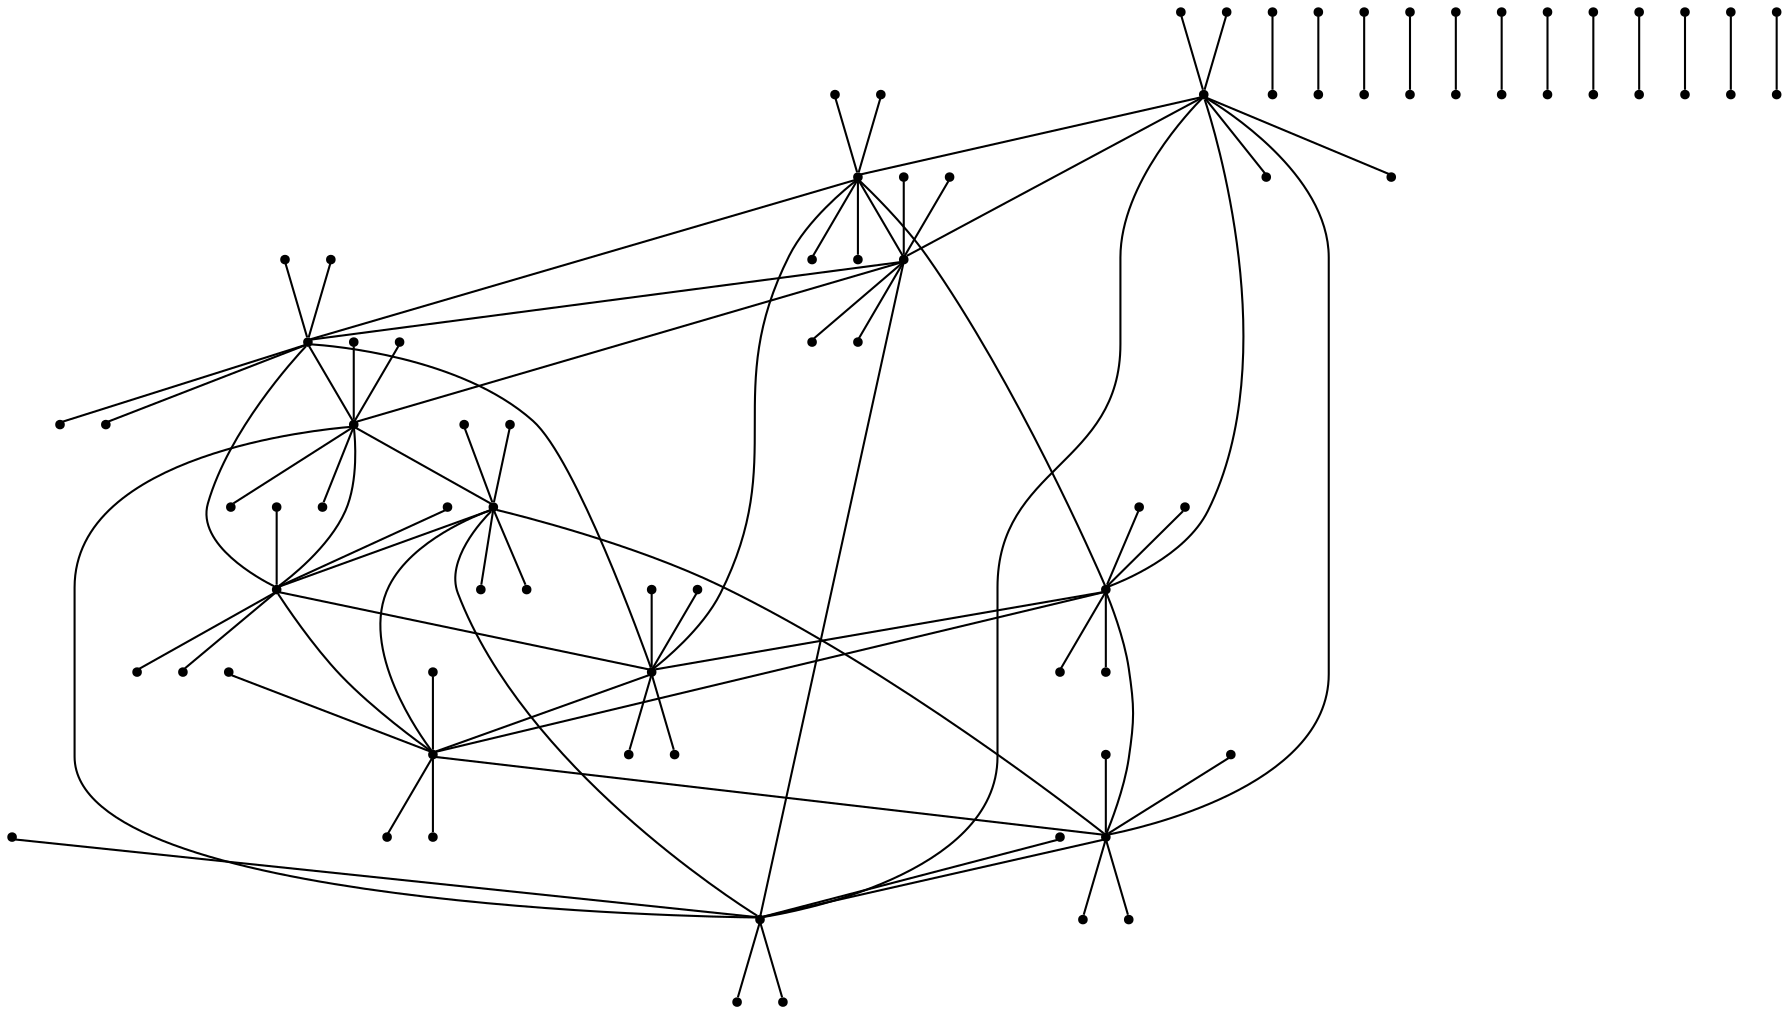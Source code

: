 graph {
  node [shape=point,comment="{\"directed\":false,\"doi\":\"10.1007/978-3-319-27261-0_17\",\"figure\":\"2 (4)\"}"]

  v0 [pos="1618.957935167736,312.4558443691194"]
  v1 [pos="1618.957935167736,249.94665233619241"]
  v2 [pos="1618.9579351677357,843.7841038242759"]
  v3 [pos="1306.408144499001,812.5295078078125"]
  v4 [pos="1462.6830398333684,406.21963241850995"]
  v5 [pos="1587.7029561008621,843.7841038242759"]
  v6 [pos="1587.7029561008621,249.94665233619241"]
  v7 [pos="1556.447977033989,843.784103824276"]
  v8 [pos="1556.447977033989,249.94665233619241"]
  v9 [pos="1525.1929979671154,843.7841038242759"]
  v10 [pos="1525.1929979671152,249.94665233619241"]
  v11 [pos="1493.938018900242,843.7841038242759"]
  v12 [pos="1493.938018900242,249.94665233619241"]
  v13 [pos="1462.6830398333684,249.94665233619241"]
  v14 [pos="1462.6830398333684,843.7841038242759"]
  v15 [pos="1431.428060766495,562.4927396761043"]
  v16 [pos="1400.1730816996214,499.9835476431773"]
  v17 [pos="1431.428060766495,249.94665233619241"]
  v18 [pos="1431.428060766495,843.7841038242759"]
  v19 [pos="1275.1531654321275,593.7473356925678"]
  v20 [pos="1400.1730816996214,249.94665233619241"]
  v21 [pos="1400.1730816996214,843.7841038242759"]
  v22 [pos="1368.918102632748,437.4743556102502"]
  v23 [pos="1368.918102632748,249.94665233619241"]
  v24 [pos="1368.918102632748,843.7841038242759"]
  v25 [pos="1337.6631235658745,343.71044038558284"]
  v26 [pos="1243.898186365254,468.72895162671375"]
  v27 [pos="1337.6631235658745,249.94665233619241"]
  v28 [pos="1337.6631235658745,843.7841038242759"]
  v29 [pos="1306.408144499001,249.94665233619241"]
  v30 [pos="1306.408144499001,843.784103824276"]
  v31 [pos="1212.6432072983805,531.2381436596407"]
  v32 [pos="1087.6232910308865,281.20124835265585"]
  v33 [pos="1275.1531654321275,249.94665233619241"]
  v34 [pos="1275.1531654321275,843.7841038242759"]
  v35 [pos="1243.898186365254,249.94665233619241"]
  v36 [pos="1243.898186365254,843.7841038242759"]
  v37 [pos="1212.6432072983805,249.94665233619241"]
  v38 [pos="1212.6432072983807,843.7841038242759"]
  v39 [pos="1181.3882282315071,374.9650364020465"]
  v40 [pos="1181.3882282315071,249.94665233619241"]
  v41 [pos="1181.3882282315071,843.7841038242759"]
  v42 [pos="1150.1332491646335,843.784103824276"]
  v43 [pos="1150.1332491646335,249.94665233619241"]
  v44 [pos="1118.87827009776,843.7841038242759"]
  v45 [pos="1118.87827009776,249.94665233619241"]
  v46 [pos="1087.6232910308865,249.94665233619241"]
  v47 [pos="1087.6232910308865,843.784103824276"]
  v48 [pos="1650.7338305523908,561.9718297424965"]
  v49 [pos="1056.8892282817944,561.9718297424965"]
  v50 [pos="1650.7338305523908,812.0085978742047"]
  v51 [pos="1056.8892282817944,812.0085978742047"]
  v52 [pos="1650.2129142346093,312.4558443691194"]
  v53 [pos="1056.3683119640132,312.4558443691194"]
  v54 [pos="1650.2129142346093,437.4743556102503"]
  v55 [pos="1056.3683119640132,437.4743556102502"]
  v56 [pos="1650.2129142346093,468.72895162671375"]
  v57 [pos="1056.3683119640132,468.72895162671375"]
  v58 [pos="1650.2129142346093,499.9835476431773"]
  v59 [pos="1056.3683119640132,499.9835476431773"]
  v60 [pos="1650.2129142346093,531.2381436596407"]
  v61 [pos="1056.3683119640132,531.2381436596407"]
  v62 [pos="1056.3683119640132,687.5111237419583"]
  v63 [pos="1650.2129142346093,687.5111237419583"]
  v64 [pos="1056.3683119640132,718.7657197584219"]
  v65 [pos="1650.2129142346093,718.7657197584219"]
  v66 [pos="1056.3683119640132,750.0203157748854"]
  v67 [pos="1650.2129142346093,750.0203157748854"]
  v68 [pos="1056.3683119640132,781.2749117913489"]
  v69 [pos="1650.2129142346093,781.2749117913489"]
  v70 [pos="1649.6919979168279,281.7221582862636"]
  v71 [pos="1055.847395646232,281.7221582862636"]
  v72 [pos="1649.691997916828,344.2313503191906"]
  v73 [pos="1055.8473956462321,344.2313503191906"]
  v74 [pos="1649.6919979168279,375.48594633565415"]
  v75 [pos="1055.8473956462321,375.48594633565415"]
  v76 [pos="1649.6919979168279,406.7405423521177"]
  v77 [pos="1055.847395646232,406.7405423521177"]
  v78 [pos="1649.691997916828,594.2682456261755"]
  v79 [pos="1055.847395646232,594.2682456261756"]
  v80 [pos="1055.8473956462321,625.5228416426392"]
  v81 [pos="1649.6919979168279,625.5228416426392"]
  v82 [pos="1055.8473956462321,656.7774376591026"]
  v83 [pos="1649.691997916828,656.7774376591026"]

  v0 -- v1 [id="-1",pos="1618.957935167736,312.4558443691194 1618.957935167736,249.94665233619241 1618.957935167736,249.94665233619241 1618.957935167736,249.94665233619241"]
  v82 -- v83 [id="-2",pos="1055.8473956462321,656.7774376591026 1649.691997916828,656.7774376591026 1649.691997916828,656.7774376591026 1649.691997916828,656.7774376591026"]
  v80 -- v81 [id="-3",pos="1055.8473956462321,625.5228416426392 1649.6919979168279,625.5228416426392 1649.6919979168279,625.5228416426392 1649.6919979168279,625.5228416426392"]
  v79 -- v19 [id="-4",pos="1055.847395646232,594.2682456261756 1275.1531654321275,593.7473356925678 1275.1531654321275,593.7473356925678 1275.1531654321275,593.7473356925678"]
  v19 -- v78 [id="-5",pos="1275.1531654321275,593.7473356925678 1649.691997916828,594.2682456261755 1649.691997916828,594.2682456261755 1649.691997916828,594.2682456261755"]
  v77 -- v4 [id="-6",pos="1055.847395646232,406.7405423521177 1462.6830398333684,406.21963241850995 1462.6830398333684,406.21963241850995 1462.6830398333684,406.21963241850995"]
  v4 -- v76 [id="-7",pos="1462.6830398333684,406.21963241850995 1649.6919979168279,406.7405423521177 1649.6919979168279,406.7405423521177 1649.6919979168279,406.7405423521177"]
  v75 -- v39 [id="-8",pos="1055.8473956462321,375.48594633565415 1181.3882282315071,374.9650364020465 1181.3882282315071,374.9650364020465 1181.3882282315071,374.9650364020465"]
  v39 -- v74 [id="-9",pos="1181.3882282315071,374.9650364020465 1649.6919979168279,375.48594633565415 1649.6919979168279,375.48594633565415 1649.6919979168279,375.48594633565415"]
  v73 -- v25 [id="-10",pos="1055.8473956462321,344.2313503191906 1337.6631235658745,343.71044038558284 1337.6631235658745,343.71044038558284 1337.6631235658745,343.71044038558284"]
  v25 -- v72 [id="-11",pos="1337.6631235658745,343.71044038558284 1649.691997916828,344.2313503191906 1649.691997916828,344.2313503191906 1649.691997916828,344.2313503191906"]
  v71 -- v32 [id="-12",pos="1055.847395646232,281.7221582862636 1087.6232910308865,281.20124835265585 1087.6232910308865,281.20124835265585 1087.6232910308865,281.20124835265585"]
  v32 -- v70 [id="-13",pos="1087.6232910308865,281.20124835265585 1649.6919979168279,281.7221582862636 1649.6919979168279,281.7221582862636 1649.6919979168279,281.7221582862636"]
  v68 -- v69 [id="-14",pos="1056.3683119640132,781.2749117913489 1650.2129142346093,781.2749117913489 1650.2129142346093,781.2749117913489 1650.2129142346093,781.2749117913489"]
  v66 -- v67 [id="-15",pos="1056.3683119640132,750.0203157748854 1650.2129142346093,750.0203157748854 1650.2129142346093,750.0203157748854 1650.2129142346093,750.0203157748854"]
  v64 -- v65 [id="-16",pos="1056.3683119640132,718.7657197584219 1650.2129142346093,718.7657197584219 1650.2129142346093,718.7657197584219 1650.2129142346093,718.7657197584219"]
  v62 -- v63 [id="-17",pos="1056.3683119640132,687.5111237419583 1650.2129142346093,687.5111237419583 1650.2129142346093,687.5111237419583 1650.2129142346093,687.5111237419583"]
  v61 -- v31 [id="-18",pos="1056.3683119640132,531.2381436596407 1212.6432072983805,531.2381436596407 1212.6432072983805,531.2381436596407 1212.6432072983805,531.2381436596407"]
  v31 -- v60 [id="-19",pos="1212.6432072983805,531.2381436596407 1650.2129142346093,531.2381436596407 1650.2129142346093,531.2381436596407 1650.2129142346093,531.2381436596407"]
  v59 -- v16 [id="-20",pos="1056.3683119640132,499.9835476431773 1400.1730816996214,499.9835476431773 1400.1730816996214,499.9835476431773 1400.1730816996214,499.9835476431773"]
  v16 -- v58 [id="-21",pos="1400.1730816996214,499.9835476431773 1650.2129142346093,499.9835476431773 1650.2129142346093,499.9835476431773 1650.2129142346093,499.9835476431773"]
  v57 -- v26 [id="-22",pos="1056.3683119640132,468.72895162671375 1243.898186365254,468.72895162671375 1243.898186365254,468.72895162671375 1243.898186365254,468.72895162671375"]
  v26 -- v56 [id="-23",pos="1243.898186365254,468.72895162671375 1650.2129142346093,468.72895162671375 1650.2129142346093,468.72895162671375 1650.2129142346093,468.72895162671375"]
  v55 -- v22 [id="-24",pos="1056.3683119640132,437.4743556102502 1368.918102632748,437.4743556102502 1368.918102632748,437.4743556102502 1368.918102632748,437.4743556102502"]
  v22 -- v54 [id="-25",pos="1368.918102632748,437.4743556102502 1650.2129142346093,437.4743556102503 1650.2129142346093,437.4743556102503 1650.2129142346093,437.4743556102503"]
  v53 -- v0 [id="-26",pos="1056.3683119640132,312.4558443691194 1618.957935167736,312.4558443691194 1618.957935167736,312.4558443691194 1618.957935167736,312.4558443691194"]
  v0 -- v52 [id="-27",pos="1618.957935167736,312.4558443691194 1650.2129142346093,312.4558443691194 1650.2129142346093,312.4558443691194 1650.2129142346093,312.4558443691194"]
  v51 -- v3 [id="-28",pos="1056.8892282817944,812.0085978742047 1306.408144499001,812.5295078078125 1306.408144499001,812.5295078078125 1306.408144499001,812.5295078078125"]
  v3 -- v50 [id="-29",pos="1306.408144499001,812.5295078078125 1650.7338305523908,812.0085978742047 1650.7338305523908,812.0085978742047 1650.7338305523908,812.0085978742047"]
  v49 -- v15 [id="-30",pos="1056.8892282817944,561.9718297424965 1431.428060766495,562.4927396761043 1431.428060766495,562.4927396761043 1431.428060766495,562.4927396761043"]
  v15 -- v48 [id="-31",pos="1431.428060766495,562.4927396761043 1650.7338305523908,561.9718297424965 1650.7338305523908,561.9718297424965 1650.7338305523908,561.9718297424965"]
  v47 -- v32 [id="-32",pos="1087.6232910308865,843.784103824276 1087.6232910308865,281.20124835265585 1087.6232910308865,281.20124835265585 1087.6232910308865,281.20124835265585"]
  v32 -- v46 [id="-33",pos="1087.6232910308865,281.20124835265585 1087.6232910308865,249.94665233619241 1087.6232910308865,249.94665233619241 1087.6232910308865,249.94665233619241"]
  v32 -- v31 [id="-34",pos="1087.6232910308865,281.20124835265585 1212.6432072983805,531.2381436596407 1212.6432072983805,531.2381436596407 1212.6432072983805,531.2381436596407"]
  v32 -- v39 [id="-35",pos="1087.6232910308865,281.20124835265585 1181.3882282315071,374.9650364020465 1181.3882282315071,374.9650364020465 1181.3882282315071,374.9650364020465"]
  v32 -- v25 [id="-36",pos="1087.6232910308865,281.20124835265585 1337.6631235658745,343.71044038558284 1337.6631235658745,343.71044038558284 1337.6631235658745,343.71044038558284"]
  v32 -- v0 [id="-37",pos="1087.6232910308865,281.20124835265585 1618.957935167736,312.4558443691194 1618.957935167736,312.4558443691194 1618.957935167736,312.4558443691194"]
  v44 -- v45 [id="-38",pos="1118.87827009776,843.7841038242759 1118.87827009776,249.94665233619241 1118.87827009776,249.94665233619241 1118.87827009776,249.94665233619241"]
  v42 -- v43 [id="-39",pos="1150.1332491646335,843.784103824276 1150.1332491646335,249.94665233619241 1150.1332491646335,249.94665233619241 1150.1332491646335,249.94665233619241"]
  v41 -- v39 [id="-40",pos="1181.3882282315071,843.7841038242759 1181.3882282315071,374.9650364020465 1181.3882282315071,374.9650364020465 1181.3882282315071,374.9650364020465"]
  v39 -- v40 [id="-41",pos="1181.3882282315071,374.9650364020465 1181.3882282315071,249.94665233619241 1181.3882282315071,249.94665233619241 1181.3882282315071,249.94665233619241"]
  v39 -- v26 [id="-42",pos="1181.3882282315071,374.9650364020465 1243.898186365254,468.72895162671375 1243.898186365254,468.72895162671375 1243.898186365254,468.72895162671375"]
  v39 -- v22 [id="-43",pos="1181.3882282315071,374.9650364020465 1368.918102632748,437.4743556102502 1368.918102632748,437.4743556102502 1368.918102632748,437.4743556102502"]
  v39 -- v25 [id="-44",pos="1181.3882282315071,374.9650364020465 1337.6631235658745,343.71044038558284 1337.6631235658745,343.71044038558284 1337.6631235658745,343.71044038558284"]
  v31 -- v39 [id="-45",pos="1212.6432072983805,531.2381436596407 1181.3882282315071,374.9650364020465 1181.3882282315071,374.9650364020465 1181.3882282315071,374.9650364020465"]
  v38 -- v31 [id="-46",pos="1212.6432072983807,843.7841038242759 1212.6432072983805,531.2381436596407 1212.6432072983805,531.2381436596407 1212.6432072983805,531.2381436596407"]
  v31 -- v37 [id="-47",pos="1212.6432072983805,531.2381436596407 1212.6432072983805,249.94665233619241 1212.6432072983805,249.94665233619241 1212.6432072983805,249.94665233619241"]
  v26 -- v31 [id="-48",pos="1243.898186365254,468.72895162671375 1212.6432072983805,531.2381436596407 1212.6432072983805,531.2381436596407 1212.6432072983805,531.2381436596407"]
  v36 -- v26 [id="-49",pos="1243.898186365254,843.7841038242759 1243.898186365254,468.72895162671375 1243.898186365254,468.72895162671375 1243.898186365254,468.72895162671375"]
  v26 -- v35 [id="-50",pos="1243.898186365254,468.72895162671375 1243.898186365254,249.94665233619241 1243.898186365254,249.94665233619241 1243.898186365254,249.94665233619241"]
  v26 -- v16 [id="-51",pos="1243.898186365254,468.72895162671375 1400.1730816996214,499.9835476431773 1400.1730816996214,499.9835476431773 1400.1730816996214,499.9835476431773"]
  v19 -- v31 [id="-52",pos="1275.1531654321275,593.7473356925678 1212.6432072983805,531.2381436596407 1212.6432072983805,531.2381436596407 1212.6432072983805,531.2381436596407"]
  v19 -- v26 [id="-53",pos="1275.1531654321275,593.7473356925678 1243.898186365254,468.72895162671375 1243.898186365254,468.72895162671375 1243.898186365254,468.72895162671375"]
  v34 -- v19 [id="-54",pos="1275.1531654321275,843.7841038242759 1275.1531654321275,593.7473356925678 1275.1531654321275,593.7473356925678 1275.1531654321275,593.7473356925678"]
  v19 -- v33 [id="-55",pos="1275.1531654321275,593.7473356925678 1275.1531654321275,249.94665233619241 1275.1531654321275,249.94665233619241 1275.1531654321275,249.94665233619241"]
  v19 -- v16 [id="-56",pos="1275.1531654321275,593.7473356925678 1400.1730816996214,499.9835476431773 1400.1730816996214,499.9835476431773 1400.1730816996214,499.9835476431773"]
  v3 -- v32 [id="-57",pos="1306.408144499001,812.5295078078125 1087.6232910308865,281.20124835265585 1087.6232910308865,281.20124835265585 1087.6232910308865,281.20124835265585"]
  v3 -- v31 [id="-58",pos="1306.408144499001,812.5295078078125 1212.6432072983805,531.2381436596407 1212.6432072983805,531.2381436596407 1212.6432072983805,531.2381436596407"]
  v3 -- v19 [id="-59",pos="1306.408144499001,812.5295078078125 1275.1531654321275,593.7473356925678 1275.1531654321275,593.7473356925678 1275.1531654321275,593.7473356925678"]
  v30 -- v3 [id="-60",pos="1306.408144499001,843.784103824276 1306.408144499001,812.5295078078125 1306.408144499001,812.5295078078125 1306.408144499001,812.5295078078125"]
  v3 -- v29 [id="-61",pos="1306.408144499001,812.5295078078125 1306.408144499001,249.94665233619241 1306.408144499001,249.94665233619241 1306.408144499001,249.94665233619241"]
  v3 -- v15 [id="-62",pos="1306.408144499001,812.5295078078125 1431.428060766495,562.4927396761043 1431.428060766495,562.4927396761043 1431.428060766495,562.4927396761043"]
  v28 -- v25 [id="-63",pos="1337.6631235658745,843.7841038242759 1337.6631235658745,343.71044038558284 1337.6631235658745,343.71044038558284 1337.6631235658745,343.71044038558284"]
  v25 -- v27 [id="-64",pos="1337.6631235658745,343.71044038558284 1337.6631235658745,249.94665233619241 1337.6631235658745,249.94665233619241 1337.6631235658745,249.94665233619241"]
  v25 -- v4 [id="-65",pos="1337.6631235658745,343.71044038558284 1462.6830398333684,406.21963241850995 1462.6830398333684,406.21963241850995 1462.6830398333684,406.21963241850995"]
  v25 -- v0 [id="-66",pos="1337.6631235658745,343.71044038558284 1618.957935167736,312.4558443691194 1618.957935167736,312.4558443691194 1618.957935167736,312.4558443691194"]
  v22 -- v26 [id="-67",pos="1368.918102632748,437.4743556102502 1243.898186365254,468.72895162671375 1243.898186365254,468.72895162671375 1243.898186365254,468.72895162671375"]
  v22 -- v25 [id="-68",pos="1368.918102632748,437.4743556102502 1337.6631235658745,343.71044038558284 1337.6631235658745,343.71044038558284 1337.6631235658745,343.71044038558284"]
  v24 -- v22 [id="-69",pos="1368.918102632748,843.7841038242759 1368.918102632748,437.4743556102502 1368.918102632748,437.4743556102502 1368.918102632748,437.4743556102502"]
  v22 -- v23 [id="-70",pos="1368.918102632748,437.4743556102502 1368.918102632748,249.94665233619241 1368.918102632748,249.94665233619241 1368.918102632748,249.94665233619241"]
  v22 -- v4 [id="-71",pos="1368.918102632748,437.4743556102502 1462.6830398333684,406.21963241850995 1462.6830398333684,406.21963241850995 1462.6830398333684,406.21963241850995"]
  v16 -- v22 [id="-72",pos="1400.1730816996214,499.9835476431773 1368.918102632748,437.4743556102502 1368.918102632748,437.4743556102502 1368.918102632748,437.4743556102502"]
  v21 -- v16 [id="-73",pos="1400.1730816996214,843.7841038242759 1400.1730816996214,499.9835476431773 1400.1730816996214,499.9835476431773 1400.1730816996214,499.9835476431773"]
  v16 -- v20 [id="-74",pos="1400.1730816996214,499.9835476431773 1400.1730816996214,249.94665233619241 1400.1730816996214,249.94665233619241 1400.1730816996214,249.94665233619241"]
  v15 -- v19 [id="-75",pos="1431.428060766495,562.4927396761043 1275.1531654321275,593.7473356925678 1275.1531654321275,593.7473356925678 1275.1531654321275,593.7473356925678"]
  v15 -- v16 [id="-76",pos="1431.428060766495,562.4927396761043 1400.1730816996214,499.9835476431773 1400.1730816996214,499.9835476431773 1400.1730816996214,499.9835476431773"]
  v18 -- v15 [id="-77",pos="1431.428060766495,843.7841038242759 1431.428060766495,562.4927396761043 1431.428060766495,562.4927396761043 1431.428060766495,562.4927396761043"]
  v15 -- v17 [id="-78",pos="1431.428060766495,562.4927396761043 1431.428060766495,249.94665233619241 1431.428060766495,249.94665233619241 1431.428060766495,249.94665233619241"]
  v15 -- v0 [id="-79",pos="1431.428060766495,562.4927396761043 1618.957935167736,312.4558443691194 1618.957935167736,312.4558443691194 1618.957935167736,312.4558443691194"]
  v4 -- v16 [id="-80",pos="1462.6830398333684,406.21963241850995 1400.1730816996214,499.9835476431773 1400.1730816996214,499.9835476431773 1400.1730816996214,499.9835476431773"]
  v4 -- v15 [id="-81",pos="1462.6830398333684,406.21963241850995 1431.428060766495,562.4927396761043 1431.428060766495,562.4927396761043 1431.428060766495,562.4927396761043"]
  v14 -- v4 [id="-82",pos="1462.6830398333684,843.7841038242759 1462.6830398333684,406.21963241850995 1462.6830398333684,406.21963241850995 1462.6830398333684,406.21963241850995"]
  v4 -- v13 [id="-83",pos="1462.6830398333684,406.21963241850995 1462.6830398333684,249.94665233619241 1462.6830398333684,249.94665233619241 1462.6830398333684,249.94665233619241"]
  v11 -- v12 [id="-84",pos="1493.938018900242,843.7841038242759 1493.938018900242,249.94665233619241 1493.938018900242,249.94665233619241 1493.938018900242,249.94665233619241"]
  v9 -- v10 [id="-85",pos="1525.1929979671154,843.7841038242759 1525.1929979671152,249.94665233619241 1525.1929979671152,249.94665233619241 1525.1929979671152,249.94665233619241"]
  v7 -- v8 [id="-86",pos="1556.447977033989,843.784103824276 1556.447977033989,249.94665233619241 1556.447977033989,249.94665233619241 1556.447977033989,249.94665233619241"]
  v5 -- v6 [id="-87",pos="1587.7029561008621,843.7841038242759 1587.7029561008621,249.94665233619241 1587.7029561008621,249.94665233619241 1587.7029561008621,249.94665233619241"]
  v0 -- v4 [id="-88",pos="1618.957935167736,312.4558443691194 1462.6830398333684,406.21963241850995 1462.6830398333684,406.21963241850995 1462.6830398333684,406.21963241850995"]
  v0 -- v3 [id="-89",pos="1618.957935167736,312.4558443691194 1306.408144499001,812.5295078078125 1306.408144499001,812.5295078078125 1306.408144499001,812.5295078078125"]
  v2 -- v0 [id="-90",pos="1618.9579351677357,843.7841038242759 1618.957935167736,312.4558443691194 1618.957935167736,312.4558443691194 1618.957935167736,312.4558443691194"]
}